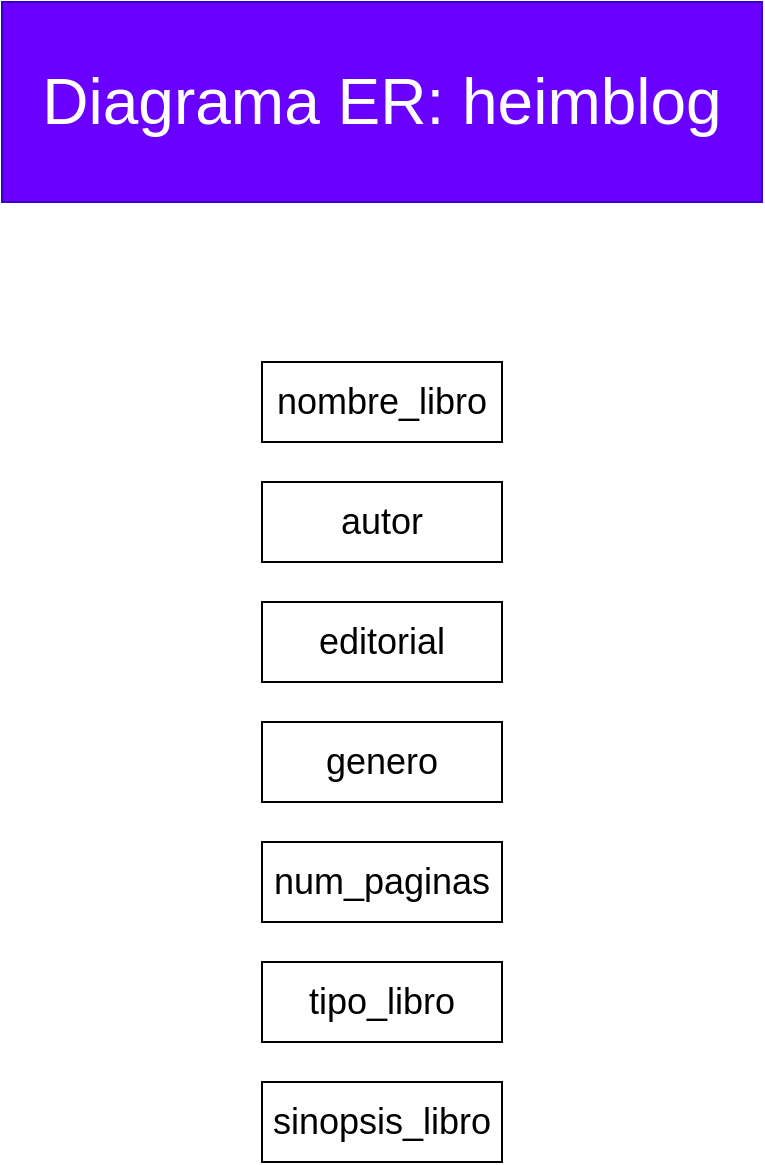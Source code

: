 <mxfile>
    <diagram id="MMKozwo2H6vT3YA6cxRi" name="Página-1">
        <mxGraphModel dx="3275" dy="3055" grid="1" gridSize="10" guides="1" tooltips="1" connect="1" arrows="1" fold="1" page="1" pageScale="1" pageWidth="827" pageHeight="1169" math="0" shadow="0">
            <root>
                <mxCell id="0"/>
                <mxCell id="1" parent="0"/>
                <mxCell id="2" value="&lt;font style=&quot;font-size: 32px;&quot;&gt;Diagrama ER: heimblog&lt;/font&gt;" style="text;html=1;strokeColor=#3700CC;fillColor=#6a00ff;align=center;verticalAlign=middle;whiteSpace=wrap;rounded=0;fontColor=#ffffff;" vertex="1" parent="1">
                    <mxGeometry x="224" y="295" width="380" height="100" as="geometry"/>
                </mxCell>
                <mxCell id="11" value="nombre_libro" style="whiteSpace=wrap;html=1;strokeColor=default;fontSize=18;" vertex="1" parent="1">
                    <mxGeometry x="354" y="475" width="120" height="40" as="geometry"/>
                </mxCell>
                <mxCell id="14" value="autor" style="whiteSpace=wrap;html=1;strokeColor=default;fontSize=18;" vertex="1" parent="1">
                    <mxGeometry x="354" y="535" width="120" height="40" as="geometry"/>
                </mxCell>
                <mxCell id="15" value="editorial" style="whiteSpace=wrap;html=1;strokeColor=default;fontSize=18;" vertex="1" parent="1">
                    <mxGeometry x="354" y="595" width="120" height="40" as="geometry"/>
                </mxCell>
                <mxCell id="16" value="genero" style="whiteSpace=wrap;html=1;strokeColor=default;fontSize=18;" vertex="1" parent="1">
                    <mxGeometry x="354" y="655" width="120" height="40" as="geometry"/>
                </mxCell>
                <mxCell id="17" value="num_paginas" style="whiteSpace=wrap;html=1;strokeColor=default;fontSize=18;" vertex="1" parent="1">
                    <mxGeometry x="354" y="715" width="120" height="40" as="geometry"/>
                </mxCell>
                <mxCell id="18" value="tipo_libro" style="whiteSpace=wrap;html=1;strokeColor=default;fontSize=18;" vertex="1" parent="1">
                    <mxGeometry x="354" y="775" width="120" height="40" as="geometry"/>
                </mxCell>
                <mxCell id="19" value="sinopsis_libro" style="whiteSpace=wrap;html=1;strokeColor=default;fontSize=18;" vertex="1" parent="1">
                    <mxGeometry x="354" y="835" width="120" height="40" as="geometry"/>
                </mxCell>
            </root>
        </mxGraphModel>
    </diagram>
</mxfile>